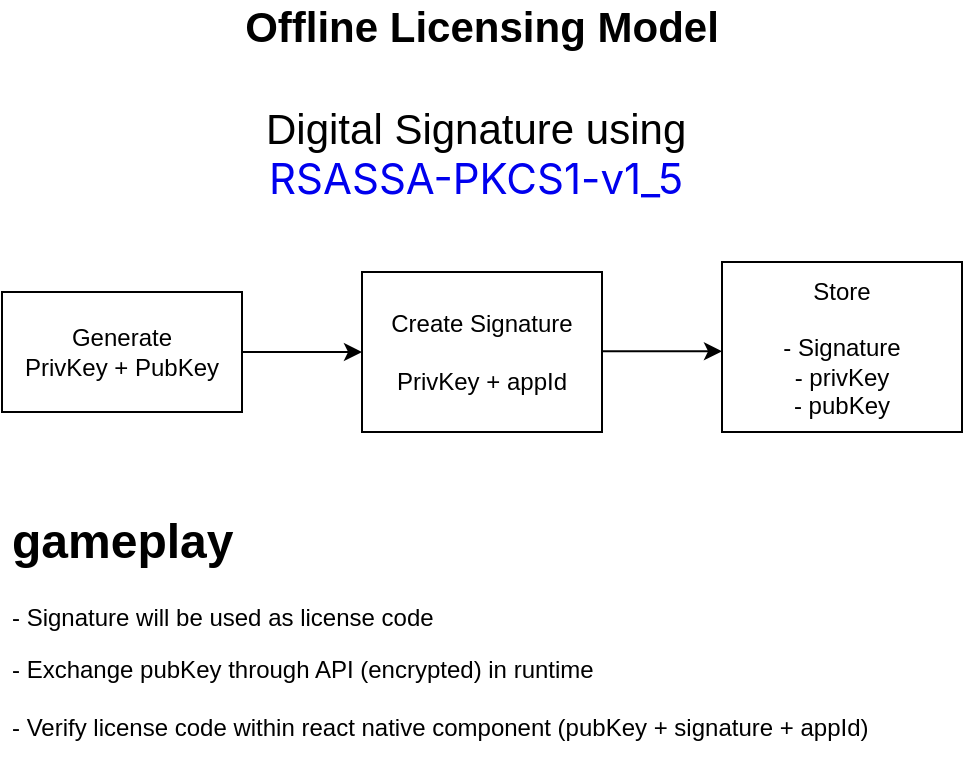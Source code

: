 <mxfile version="21.7.0" type="github" pages="2">
  <diagram name="license generator" id="RjgmoXscVRMcafdtMGdy">
    <mxGraphModel dx="740" dy="727" grid="1" gridSize="10" guides="1" tooltips="1" connect="1" arrows="1" fold="1" page="1" pageScale="1" pageWidth="850" pageHeight="1100" math="0" shadow="0">
      <root>
        <mxCell id="0" />
        <mxCell id="1" parent="0" />
        <mxCell id="GS1D9_I3of9Zailo7m8h-2" value="&lt;b&gt;Offline Licensing Model&lt;/b&gt;&lt;br&gt;&lt;br&gt;Digital Signature using&amp;nbsp;&lt;br&gt;&lt;a style=&quot;font-family: Inter, &amp;quot;system-ui&amp;quot;, &amp;quot;Segoe UI&amp;quot;, Roboto, Oxygen, Ubuntu, Cantarell, &amp;quot;Fira Sans&amp;quot;, &amp;quot;Droid Sans&amp;quot;, &amp;quot;Helvetica Neue&amp;quot;, sans-serif; letter-spacing: var(--heading-letter-spacing); text-align: start; box-sizing: border-box; text-decoration-line: none; text-decoration-skip-ink: auto; width: fit-content; font-size: 21px;&quot; href=&quot;https://developer.mozilla.org/en-US/docs/Web/API/SubtleCrypto/verify#rsassa-pkcs1-v1_5&quot;&gt;RSASSA-PKCS1-v1_5&lt;/a&gt;&amp;nbsp;" style="text;html=1;strokeColor=none;fillColor=none;align=center;verticalAlign=middle;whiteSpace=wrap;rounded=0;fontSize=21;" parent="1" vertex="1">
          <mxGeometry x="145" y="260" width="310" height="60" as="geometry" />
        </mxCell>
        <mxCell id="GS1D9_I3of9Zailo7m8h-5" value="Generate&lt;br&gt;PrivKey + PubKey" style="rounded=0;whiteSpace=wrap;html=1;" parent="1" vertex="1">
          <mxGeometry x="60" y="385" width="120" height="60" as="geometry" />
        </mxCell>
        <mxCell id="GS1D9_I3of9Zailo7m8h-6" value="" style="endArrow=classic;html=1;rounded=0;" parent="1" edge="1">
          <mxGeometry width="50" height="50" relative="1" as="geometry">
            <mxPoint x="180" y="415" as="sourcePoint" />
            <mxPoint x="240" y="415" as="targetPoint" />
          </mxGeometry>
        </mxCell>
        <mxCell id="GS1D9_I3of9Zailo7m8h-7" value="Create Signature&lt;br&gt;&lt;br&gt;PrivKey + appId" style="rounded=0;whiteSpace=wrap;html=1;" parent="1" vertex="1">
          <mxGeometry x="240" y="375" width="120" height="80" as="geometry" />
        </mxCell>
        <mxCell id="GS1D9_I3of9Zailo7m8h-10" value="" style="endArrow=classic;html=1;rounded=0;" parent="1" edge="1">
          <mxGeometry width="50" height="50" relative="1" as="geometry">
            <mxPoint x="360" y="414.63" as="sourcePoint" />
            <mxPoint x="420" y="414.63" as="targetPoint" />
          </mxGeometry>
        </mxCell>
        <mxCell id="GS1D9_I3of9Zailo7m8h-11" value="Store&lt;br&gt;&lt;br&gt;- Signature&lt;br&gt;- privKey&lt;br&gt;- pubKey" style="rounded=0;whiteSpace=wrap;html=1;" parent="1" vertex="1">
          <mxGeometry x="420" y="370" width="120" height="85" as="geometry" />
        </mxCell>
        <mxCell id="GS1D9_I3of9Zailo7m8h-12" value="&lt;h1&gt;gameplay&lt;/h1&gt;&lt;p&gt;- Signature will be used as license code&lt;/p&gt;&lt;p&gt;- Exchange pubKey through API (encrypted) in runtime&lt;br&gt;&lt;br&gt;- Verify license code within react native component (pubKey + signature + appId)&lt;/p&gt;" style="text;html=1;strokeColor=none;fillColor=none;spacing=5;spacingTop=-20;whiteSpace=wrap;overflow=hidden;rounded=0;" parent="1" vertex="1">
          <mxGeometry x="60" y="490" width="460" height="130" as="geometry" />
        </mxCell>
      </root>
    </mxGraphModel>
  </diagram>
  <diagram id="qr0w8nEDN25OZxPpyz3m" name="license verification">
    <mxGraphModel dx="2035" dy="2000" grid="1" gridSize="10" guides="1" tooltips="1" connect="1" arrows="1" fold="1" page="1" pageScale="1" pageWidth="850" pageHeight="1100" math="0" shadow="0">
      <root>
        <mxCell id="0" />
        <mxCell id="1" parent="0" />
        <mxCell id="SaDKPLZctTIczTZHRe0h-1" value="Entry Point&lt;br&gt;&lt;br&gt;withVerificator(App.tsx)" style="rounded=0;whiteSpace=wrap;html=1;" parent="1" vertex="1">
          <mxGeometry x="425" y="270" width="225" height="70" as="geometry" />
        </mxCell>
        <mxCell id="SaDKPLZctTIczTZHRe0h-2" value="licenseContext" style="shape=cylinder3;whiteSpace=wrap;html=1;boundedLbl=1;backgroundOutline=1;size=15;" parent="1" vertex="1">
          <mxGeometry x="210" y="343" width="120" height="100" as="geometry" />
        </mxCell>
        <mxCell id="SaDKPLZctTIczTZHRe0h-3" value="Screen Home&lt;br&gt;&lt;br&gt;withLicense(Home.tsx)" style="rounded=0;whiteSpace=wrap;html=1;" parent="1" vertex="1">
          <mxGeometry x="425" y="450" width="225" height="70" as="geometry" />
        </mxCell>
        <mxCell id="SaDKPLZctTIczTZHRe0h-5" value="api/license-exchange" style="ellipse;shape=cloud;whiteSpace=wrap;html=1;" parent="1" vertex="1">
          <mxGeometry x="415" y="10" width="240" height="120" as="geometry" />
        </mxCell>
        <mxCell id="SaDKPLZctTIczTZHRe0h-7" value="" style="endArrow=classic;html=1;rounded=0;entryX=0.602;entryY=0.956;entryDx=0;entryDy=0;entryPerimeter=0;exitX=0.602;exitY=0.011;exitDx=0;exitDy=0;exitPerimeter=0;" parent="1" source="SaDKPLZctTIczTZHRe0h-1" target="SaDKPLZctTIczTZHRe0h-5" edge="1">
          <mxGeometry width="50" height="50" relative="1" as="geometry">
            <mxPoint x="560" y="266" as="sourcePoint" />
            <mxPoint x="560" y="140" as="targetPoint" />
          </mxGeometry>
        </mxCell>
        <mxCell id="SaDKPLZctTIczTZHRe0h-8" value="" style="endArrow=classic;html=1;rounded=0;entryX=0.5;entryY=0;entryDx=0;entryDy=0;entryPerimeter=0;exitX=0;exitY=0.5;exitDx=0;exitDy=0;" parent="1" source="SaDKPLZctTIczTZHRe0h-1" target="SaDKPLZctTIczTZHRe0h-2" edge="1">
          <mxGeometry width="50" height="50" relative="1" as="geometry">
            <mxPoint x="420" y="300" as="sourcePoint" />
            <mxPoint x="210" y="300" as="targetPoint" />
            <Array as="points">
              <mxPoint x="270" y="305" />
            </Array>
          </mxGeometry>
        </mxCell>
        <mxCell id="SaDKPLZctTIczTZHRe0h-11" value="&lt;h1&gt;Req PubKey&lt;/h1&gt;&lt;p&gt;{&lt;br&gt;&lt;span style=&quot;background-color: initial;&quot;&gt;&amp;nbsp; signature: &quot;xxxx&quot;,&lt;br&gt;&lt;/span&gt;&lt;span style=&quot;background-color: initial;&quot;&gt;&amp;nbsp; appId: &quot;xxxxx&quot;&lt;br&gt;&lt;/span&gt;&lt;span style=&quot;background-color: initial;&quot;&gt;}&lt;/span&gt;&lt;/p&gt;" style="text;html=1;strokeColor=none;fillColor=none;spacing=5;spacingTop=-20;whiteSpace=wrap;overflow=hidden;rounded=0;" parent="1" vertex="1">
          <mxGeometry x="593" y="140" width="190" height="130" as="geometry" />
        </mxCell>
        <mxCell id="SaDKPLZctTIczTZHRe0h-13" value="" style="endArrow=classic;html=1;rounded=0;exitX=0.438;exitY=0.952;exitDx=0;exitDy=0;exitPerimeter=0;entryX=0.424;entryY=0;entryDx=0;entryDy=0;entryPerimeter=0;" parent="1" source="SaDKPLZctTIczTZHRe0h-5" target="SaDKPLZctTIczTZHRe0h-1" edge="1">
          <mxGeometry width="50" height="50" relative="1" as="geometry">
            <mxPoint x="520" y="140" as="sourcePoint" />
            <mxPoint x="520.47" y="260" as="targetPoint" />
          </mxGeometry>
        </mxCell>
        <mxCell id="SaDKPLZctTIczTZHRe0h-14" value="&lt;h1&gt;Res&lt;/h1&gt;&lt;p&gt;{&lt;br&gt;&lt;span style=&quot;background-color: initial;&quot;&gt;&amp;nbsp; pubKey: &quot;xxxx&quot;,&lt;/span&gt;&lt;span style=&quot;background-color: initial;&quot;&gt;&lt;br&gt;&lt;/span&gt;&lt;span style=&quot;background-color: initial;&quot;&gt;}&lt;/span&gt;&lt;/p&gt;" style="text;html=1;strokeColor=none;fillColor=none;spacing=5;spacingTop=-20;whiteSpace=wrap;overflow=hidden;rounded=0;" parent="1" vertex="1">
          <mxGeometry x="410" y="140" width="106" height="130" as="geometry" />
        </mxCell>
        <mxCell id="SaDKPLZctTIczTZHRe0h-15" value="&lt;h1&gt;Store PubKey&lt;/h1&gt;" style="text;html=1;strokeColor=none;fillColor=none;spacing=5;spacingTop=-20;whiteSpace=wrap;overflow=hidden;rounded=0;" parent="1" vertex="1">
          <mxGeometry x="270" y="230" width="106" height="130" as="geometry" />
        </mxCell>
        <mxCell id="SaDKPLZctTIczTZHRe0h-17" value="" style="endArrow=classic;startArrow=classic;html=1;rounded=0;exitX=0.5;exitY=1;exitDx=0;exitDy=0;exitPerimeter=0;entryX=0;entryY=0.5;entryDx=0;entryDy=0;" parent="1" source="SaDKPLZctTIczTZHRe0h-2" target="SaDKPLZctTIczTZHRe0h-3" edge="1">
          <mxGeometry width="50" height="50" relative="1" as="geometry">
            <mxPoint x="270" y="480" as="sourcePoint" />
            <mxPoint x="420" y="490" as="targetPoint" />
            <Array as="points">
              <mxPoint x="270" y="485" />
            </Array>
          </mxGeometry>
        </mxCell>
        <mxCell id="SaDKPLZctTIczTZHRe0h-18" value="&lt;h1&gt;Read Pubkey&lt;/h1&gt;" style="text;html=1;strokeColor=none;fillColor=none;spacing=5;spacingTop=-20;whiteSpace=wrap;overflow=hidden;rounded=0;" parent="1" vertex="1">
          <mxGeometry x="270" y="490" width="106" height="65" as="geometry" />
        </mxCell>
        <mxCell id="SaDKPLZctTIczTZHRe0h-19" value="&lt;h1&gt;Verify License&lt;/h1&gt;&lt;p&gt;- Read pubKey from licenseContext&lt;/p&gt;&lt;p&gt;- verify license (pubKey + signature/license code + appId)&amp;nbsp;&lt;/p&gt;" style="text;html=1;strokeColor=none;fillColor=none;spacing=5;spacingTop=-20;whiteSpace=wrap;overflow=hidden;rounded=0;align=left;" parent="1" vertex="1">
          <mxGeometry x="425" y="530" width="355" height="120" as="geometry" />
        </mxCell>
        <mxCell id="jhRjJwQFjMJ6O9htOGFd-1" value="&lt;h1&gt;Gameplay&lt;/h1&gt;&lt;div&gt;- Dont store signature/license code in repository due to public accessibility&lt;br&gt;&lt;br&gt;- We can leverage such as gitlab CI/CD variables to store the signature/license code for the private accessibility&lt;/div&gt;&lt;p&gt;- &lt;b&gt;withVerificator &amp;amp; withLicense&lt;/b&gt; will be create as HOC (High Order Component) that allow us to write logic inside component, and give the ability to another component&lt;/p&gt;&lt;p&gt;-&amp;nbsp;&lt;b style=&quot;border-color: var(--border-color);&quot;&gt;licenseContext&amp;nbsp;&lt;/b&gt;connecting around&amp;nbsp;&lt;b style=&quot;border-color: var(--border-color);&quot;&gt;withVerificator&lt;/b&gt;&amp;nbsp;and&amp;nbsp;&lt;b style=&quot;border-color: var(--border-color);&quot;&gt;withLicense&lt;/b&gt;&lt;br&gt;&lt;/p&gt;&lt;p&gt;- &lt;b&gt;withVerificator&lt;/b&gt;&amp;nbsp;requesting pubKey through API on startup&lt;/p&gt;&lt;p&gt;- &lt;b&gt;withLicense &lt;/b&gt;will verify the integrity all the component wrapped by&lt;/p&gt;&lt;p&gt;- if someone remove &lt;b&gt;withVerificator&lt;/b&gt;, components that wrapped by &lt;b&gt;withLicense &lt;/b&gt;will forced to exit, due to missing pubKey.&lt;/p&gt;&lt;p&gt;- The problem is, if someone remove &lt;b&gt;withLicense &lt;/b&gt;from the component&lt;b&gt;, &lt;/b&gt;nothing will happen. Wrap existing screen is the easiest way, but too easy to cracked.&lt;/p&gt;&lt;p&gt;- The best way to make it non-accessable is by wrap common components (such as: Text, Button, View, etc) and host in private registry (npmjs). Removing from reusable component is difficult for attacker, because reusable components scattered everywhere, but also it is hard to migrate from existing project&amp;nbsp;&lt;/p&gt;" style="text;html=1;strokeColor=none;fillColor=none;spacing=5;spacingTop=-20;whiteSpace=wrap;overflow=hidden;rounded=0;" parent="1" vertex="1">
          <mxGeometry x="290" y="720" width="450" height="410" as="geometry" />
        </mxCell>
      </root>
    </mxGraphModel>
  </diagram>
</mxfile>
